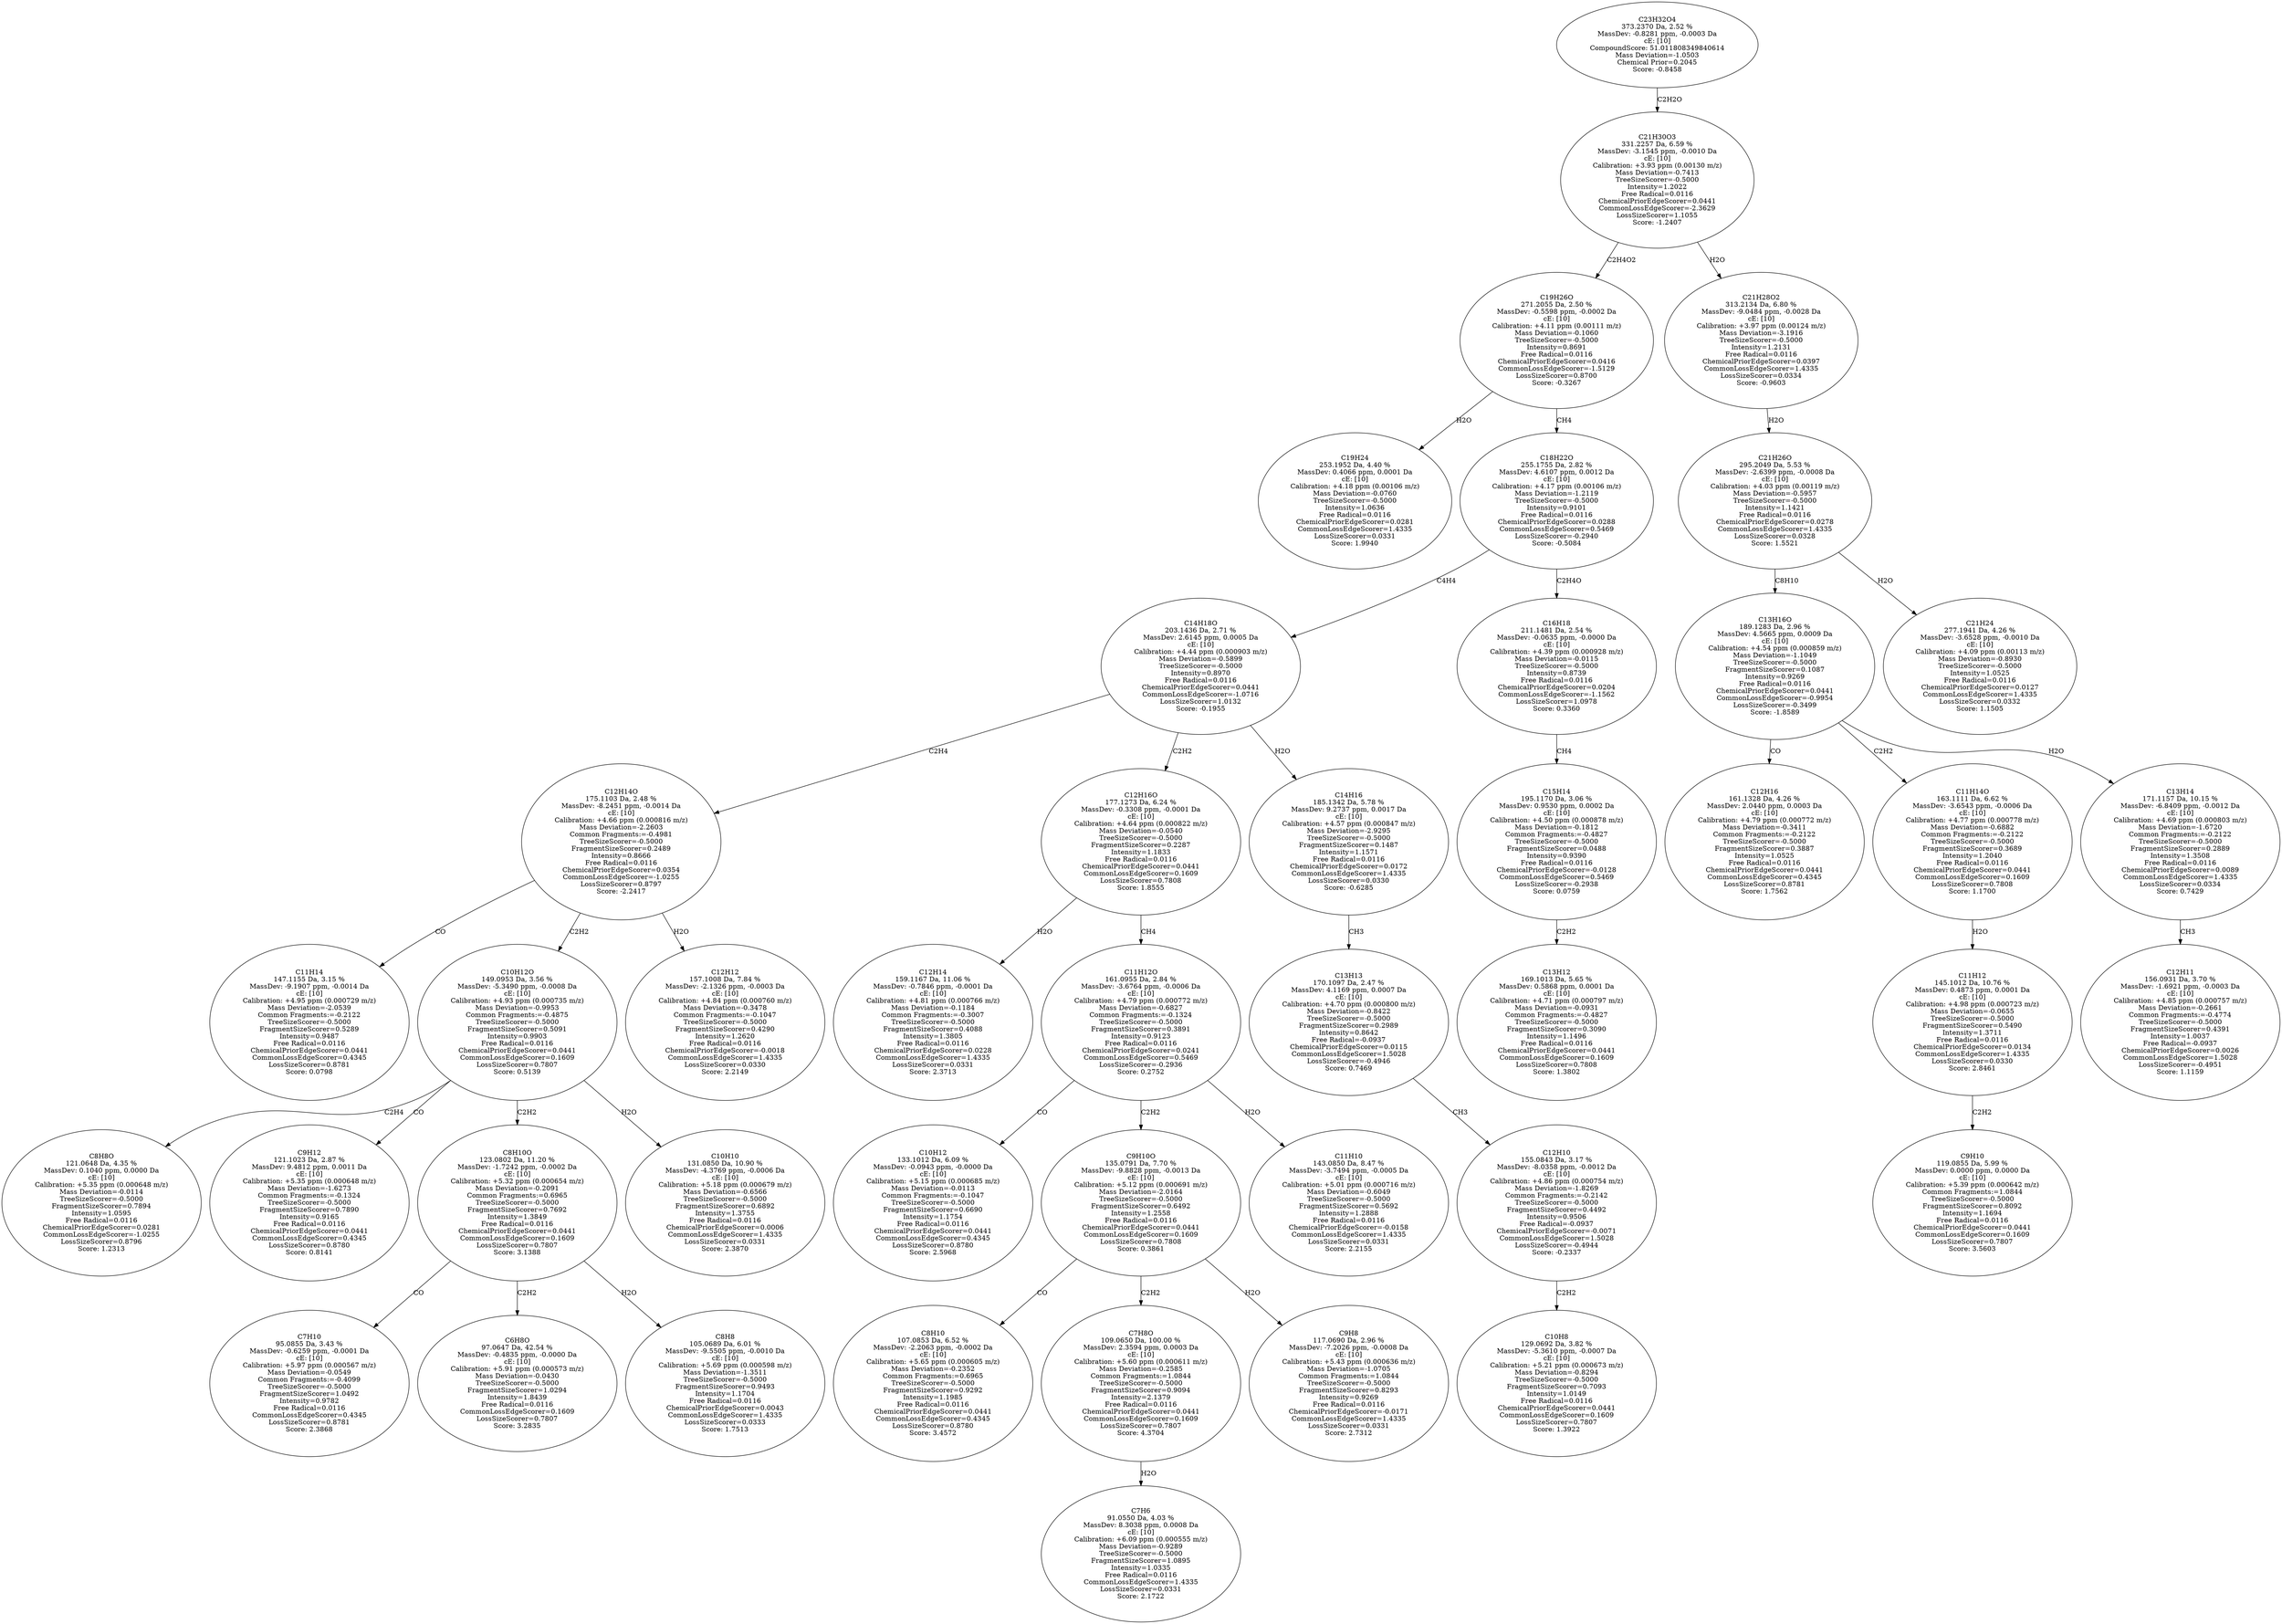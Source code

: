 strict digraph {
v1 [label="C19H24\n253.1952 Da, 4.40 %\nMassDev: 0.4066 ppm, 0.0001 Da\ncE: [10]\nCalibration: +4.18 ppm (0.00106 m/z)\nMass Deviation=-0.0760\nTreeSizeScorer=-0.5000\nIntensity=1.0636\nFree Radical=0.0116\nChemicalPriorEdgeScorer=0.0281\nCommonLossEdgeScorer=1.4335\nLossSizeScorer=0.0331\nScore: 1.9940"];
v2 [label="C11H14\n147.1155 Da, 3.15 %\nMassDev: -9.1907 ppm, -0.0014 Da\ncE: [10]\nCalibration: +4.95 ppm (0.000729 m/z)\nMass Deviation=-2.0539\nCommon Fragments:=-0.2122\nTreeSizeScorer=-0.5000\nFragmentSizeScorer=0.5289\nIntensity=0.9487\nFree Radical=0.0116\nChemicalPriorEdgeScorer=0.0441\nCommonLossEdgeScorer=0.4345\nLossSizeScorer=0.8781\nScore: 0.0798"];
v3 [label="C8H8O\n121.0648 Da, 4.35 %\nMassDev: 0.1040 ppm, 0.0000 Da\ncE: [10]\nCalibration: +5.35 ppm (0.000648 m/z)\nMass Deviation=-0.0114\nTreeSizeScorer=-0.5000\nFragmentSizeScorer=0.7894\nIntensity=1.0595\nFree Radical=0.0116\nChemicalPriorEdgeScorer=0.0281\nCommonLossEdgeScorer=-1.0255\nLossSizeScorer=0.8796\nScore: 1.2313"];
v4 [label="C9H12\n121.1023 Da, 2.87 %\nMassDev: 9.4812 ppm, 0.0011 Da\ncE: [10]\nCalibration: +5.35 ppm (0.000648 m/z)\nMass Deviation=-1.6273\nCommon Fragments:=-0.1324\nTreeSizeScorer=-0.5000\nFragmentSizeScorer=0.7890\nIntensity=0.9165\nFree Radical=0.0116\nChemicalPriorEdgeScorer=0.0441\nCommonLossEdgeScorer=0.4345\nLossSizeScorer=0.8780\nScore: 0.8141"];
v5 [label="C7H10\n95.0855 Da, 3.43 %\nMassDev: -0.6259 ppm, -0.0001 Da\ncE: [10]\nCalibration: +5.97 ppm (0.000567 m/z)\nMass Deviation=-0.0549\nCommon Fragments:=-0.4099\nTreeSizeScorer=-0.5000\nFragmentSizeScorer=1.0492\nIntensity=0.9782\nFree Radical=0.0116\nCommonLossEdgeScorer=0.4345\nLossSizeScorer=0.8781\nScore: 2.3868"];
v6 [label="C6H8O\n97.0647 Da, 42.54 %\nMassDev: -0.4835 ppm, -0.0000 Da\ncE: [10]\nCalibration: +5.91 ppm (0.000573 m/z)\nMass Deviation=-0.0430\nTreeSizeScorer=-0.5000\nFragmentSizeScorer=1.0294\nIntensity=1.8439\nFree Radical=0.0116\nCommonLossEdgeScorer=0.1609\nLossSizeScorer=0.7807\nScore: 3.2835"];
v7 [label="C8H8\n105.0689 Da, 6.01 %\nMassDev: -9.5505 ppm, -0.0010 Da\ncE: [10]\nCalibration: +5.69 ppm (0.000598 m/z)\nMass Deviation=-1.3511\nTreeSizeScorer=-0.5000\nFragmentSizeScorer=0.9493\nIntensity=1.1704\nFree Radical=0.0116\nChemicalPriorEdgeScorer=0.0043\nCommonLossEdgeScorer=1.4335\nLossSizeScorer=0.0333\nScore: 1.7513"];
v8 [label="C8H10O\n123.0802 Da, 11.20 %\nMassDev: -1.7242 ppm, -0.0002 Da\ncE: [10]\nCalibration: +5.32 ppm (0.000654 m/z)\nMass Deviation=-0.2091\nCommon Fragments:=0.6965\nTreeSizeScorer=-0.5000\nFragmentSizeScorer=0.7692\nIntensity=1.3849\nFree Radical=0.0116\nChemicalPriorEdgeScorer=0.0441\nCommonLossEdgeScorer=0.1609\nLossSizeScorer=0.7807\nScore: 3.1388"];
v9 [label="C10H10\n131.0850 Da, 10.90 %\nMassDev: -4.3769 ppm, -0.0006 Da\ncE: [10]\nCalibration: +5.18 ppm (0.000679 m/z)\nMass Deviation=-0.6566\nTreeSizeScorer=-0.5000\nFragmentSizeScorer=0.6892\nIntensity=1.3755\nFree Radical=0.0116\nChemicalPriorEdgeScorer=0.0006\nCommonLossEdgeScorer=1.4335\nLossSizeScorer=0.0331\nScore: 2.3870"];
v10 [label="C10H12O\n149.0953 Da, 3.56 %\nMassDev: -5.3490 ppm, -0.0008 Da\ncE: [10]\nCalibration: +4.93 ppm (0.000735 m/z)\nMass Deviation=-0.9953\nCommon Fragments:=-0.4875\nTreeSizeScorer=-0.5000\nFragmentSizeScorer=0.5091\nIntensity=0.9903\nFree Radical=0.0116\nChemicalPriorEdgeScorer=0.0441\nCommonLossEdgeScorer=0.1609\nLossSizeScorer=0.7807\nScore: 0.5139"];
v11 [label="C12H12\n157.1008 Da, 7.84 %\nMassDev: -2.1326 ppm, -0.0003 Da\ncE: [10]\nCalibration: +4.84 ppm (0.000760 m/z)\nMass Deviation=-0.3478\nCommon Fragments:=-0.1047\nTreeSizeScorer=-0.5000\nFragmentSizeScorer=0.4290\nIntensity=1.2620\nFree Radical=0.0116\nChemicalPriorEdgeScorer=-0.0018\nCommonLossEdgeScorer=1.4335\nLossSizeScorer=0.0330\nScore: 2.2149"];
v12 [label="C12H14O\n175.1103 Da, 2.48 %\nMassDev: -8.2451 ppm, -0.0014 Da\ncE: [10]\nCalibration: +4.66 ppm (0.000816 m/z)\nMass Deviation=-2.2603\nCommon Fragments:=-0.4981\nTreeSizeScorer=-0.5000\nFragmentSizeScorer=0.2489\nIntensity=0.8666\nFree Radical=0.0116\nChemicalPriorEdgeScorer=0.0354\nCommonLossEdgeScorer=-1.0255\nLossSizeScorer=0.8797\nScore: -2.2417"];
v13 [label="C12H14\n159.1167 Da, 11.06 %\nMassDev: -0.7846 ppm, -0.0001 Da\ncE: [10]\nCalibration: +4.81 ppm (0.000766 m/z)\nMass Deviation=-0.1184\nCommon Fragments:=-0.3007\nTreeSizeScorer=-0.5000\nFragmentSizeScorer=0.4088\nIntensity=1.3805\nFree Radical=0.0116\nChemicalPriorEdgeScorer=0.0228\nCommonLossEdgeScorer=1.4335\nLossSizeScorer=0.0331\nScore: 2.3713"];
v14 [label="C10H12\n133.1012 Da, 6.09 %\nMassDev: -0.0943 ppm, -0.0000 Da\ncE: [10]\nCalibration: +5.15 ppm (0.000685 m/z)\nMass Deviation=-0.0113\nCommon Fragments:=-0.1047\nTreeSizeScorer=-0.5000\nFragmentSizeScorer=0.6690\nIntensity=1.1754\nFree Radical=0.0116\nChemicalPriorEdgeScorer=0.0441\nCommonLossEdgeScorer=0.4345\nLossSizeScorer=0.8780\nScore: 2.5968"];
v15 [label="C8H10\n107.0853 Da, 6.52 %\nMassDev: -2.2063 ppm, -0.0002 Da\ncE: [10]\nCalibration: +5.65 ppm (0.000605 m/z)\nMass Deviation=-0.2352\nCommon Fragments:=0.6965\nTreeSizeScorer=-0.5000\nFragmentSizeScorer=0.9292\nIntensity=1.1985\nFree Radical=0.0116\nChemicalPriorEdgeScorer=0.0441\nCommonLossEdgeScorer=0.4345\nLossSizeScorer=0.8780\nScore: 3.4572"];
v16 [label="C7H6\n91.0550 Da, 4.03 %\nMassDev: 8.3038 ppm, 0.0008 Da\ncE: [10]\nCalibration: +6.09 ppm (0.000555 m/z)\nMass Deviation=-0.9289\nTreeSizeScorer=-0.5000\nFragmentSizeScorer=1.0895\nIntensity=1.0335\nFree Radical=0.0116\nCommonLossEdgeScorer=1.4335\nLossSizeScorer=0.0331\nScore: 2.1722"];
v17 [label="C7H8O\n109.0650 Da, 100.00 %\nMassDev: 2.3594 ppm, 0.0003 Da\ncE: [10]\nCalibration: +5.60 ppm (0.000611 m/z)\nMass Deviation=-0.2585\nCommon Fragments:=1.0844\nTreeSizeScorer=-0.5000\nFragmentSizeScorer=0.9094\nIntensity=2.1379\nFree Radical=0.0116\nChemicalPriorEdgeScorer=0.0441\nCommonLossEdgeScorer=0.1609\nLossSizeScorer=0.7807\nScore: 4.3704"];
v18 [label="C9H8\n117.0690 Da, 2.96 %\nMassDev: -7.2026 ppm, -0.0008 Da\ncE: [10]\nCalibration: +5.43 ppm (0.000636 m/z)\nMass Deviation=-1.0705\nCommon Fragments:=1.0844\nTreeSizeScorer=-0.5000\nFragmentSizeScorer=0.8293\nIntensity=0.9269\nFree Radical=0.0116\nChemicalPriorEdgeScorer=-0.0171\nCommonLossEdgeScorer=1.4335\nLossSizeScorer=0.0331\nScore: 2.7312"];
v19 [label="C9H10O\n135.0791 Da, 7.70 %\nMassDev: -9.8828 ppm, -0.0013 Da\ncE: [10]\nCalibration: +5.12 ppm (0.000691 m/z)\nMass Deviation=-2.0164\nTreeSizeScorer=-0.5000\nFragmentSizeScorer=0.6492\nIntensity=1.2558\nFree Radical=0.0116\nChemicalPriorEdgeScorer=0.0441\nCommonLossEdgeScorer=0.1609\nLossSizeScorer=0.7808\nScore: 0.3861"];
v20 [label="C11H10\n143.0850 Da, 8.47 %\nMassDev: -3.7494 ppm, -0.0005 Da\ncE: [10]\nCalibration: +5.01 ppm (0.000716 m/z)\nMass Deviation=-0.6049\nTreeSizeScorer=-0.5000\nFragmentSizeScorer=0.5692\nIntensity=1.2888\nFree Radical=0.0116\nChemicalPriorEdgeScorer=-0.0158\nCommonLossEdgeScorer=1.4335\nLossSizeScorer=0.0331\nScore: 2.2155"];
v21 [label="C11H12O\n161.0955 Da, 2.84 %\nMassDev: -3.6764 ppm, -0.0006 Da\ncE: [10]\nCalibration: +4.79 ppm (0.000772 m/z)\nMass Deviation=-0.6827\nCommon Fragments:=-0.1324\nTreeSizeScorer=-0.5000\nFragmentSizeScorer=0.3891\nIntensity=0.9123\nFree Radical=0.0116\nChemicalPriorEdgeScorer=0.0241\nCommonLossEdgeScorer=0.5469\nLossSizeScorer=-0.2936\nScore: 0.2752"];
v22 [label="C12H16O\n177.1273 Da, 6.24 %\nMassDev: -0.3308 ppm, -0.0001 Da\ncE: [10]\nCalibration: +4.64 ppm (0.000822 m/z)\nMass Deviation=-0.0540\nTreeSizeScorer=-0.5000\nFragmentSizeScorer=0.2287\nIntensity=1.1833\nFree Radical=0.0116\nChemicalPriorEdgeScorer=0.0441\nCommonLossEdgeScorer=0.1609\nLossSizeScorer=0.7808\nScore: 1.8555"];
v23 [label="C10H8\n129.0692 Da, 3.82 %\nMassDev: -5.3610 ppm, -0.0007 Da\ncE: [10]\nCalibration: +5.21 ppm (0.000673 m/z)\nMass Deviation=-0.8294\nTreeSizeScorer=-0.5000\nFragmentSizeScorer=0.7093\nIntensity=1.0149\nFree Radical=0.0116\nChemicalPriorEdgeScorer=0.0441\nCommonLossEdgeScorer=0.1609\nLossSizeScorer=0.7807\nScore: 1.3922"];
v24 [label="C12H10\n155.0843 Da, 3.17 %\nMassDev: -8.0358 ppm, -0.0012 Da\ncE: [10]\nCalibration: +4.86 ppm (0.000754 m/z)\nMass Deviation=-1.8269\nCommon Fragments:=-0.2142\nTreeSizeScorer=-0.5000\nFragmentSizeScorer=0.4492\nIntensity=0.9506\nFree Radical=-0.0937\nChemicalPriorEdgeScorer=-0.0071\nCommonLossEdgeScorer=1.5028\nLossSizeScorer=-0.4944\nScore: -0.2337"];
v25 [label="C13H13\n170.1097 Da, 2.47 %\nMassDev: 4.1169 ppm, 0.0007 Da\ncE: [10]\nCalibration: +4.70 ppm (0.000800 m/z)\nMass Deviation=-0.8422\nTreeSizeScorer=-0.5000\nFragmentSizeScorer=0.2989\nIntensity=0.8642\nFree Radical=-0.0937\nChemicalPriorEdgeScorer=0.0115\nCommonLossEdgeScorer=1.5028\nLossSizeScorer=-0.4946\nScore: 0.7469"];
v26 [label="C14H16\n185.1342 Da, 5.78 %\nMassDev: 9.2737 ppm, 0.0017 Da\ncE: [10]\nCalibration: +4.57 ppm (0.000847 m/z)\nMass Deviation=-2.9295\nTreeSizeScorer=-0.5000\nFragmentSizeScorer=0.1487\nIntensity=1.1571\nFree Radical=0.0116\nChemicalPriorEdgeScorer=0.0172\nCommonLossEdgeScorer=1.4335\nLossSizeScorer=0.0330\nScore: -0.6285"];
v27 [label="C14H18O\n203.1436 Da, 2.71 %\nMassDev: 2.6145 ppm, 0.0005 Da\ncE: [10]\nCalibration: +4.44 ppm (0.000903 m/z)\nMass Deviation=-0.5899\nTreeSizeScorer=-0.5000\nIntensity=0.8970\nFree Radical=0.0116\nChemicalPriorEdgeScorer=0.0441\nCommonLossEdgeScorer=-1.0716\nLossSizeScorer=1.0132\nScore: -0.1955"];
v28 [label="C13H12\n169.1013 Da, 5.65 %\nMassDev: 0.5868 ppm, 0.0001 Da\ncE: [10]\nCalibration: +4.71 ppm (0.000797 m/z)\nMass Deviation=-0.0931\nCommon Fragments:=-0.4827\nTreeSizeScorer=-0.5000\nFragmentSizeScorer=0.3090\nIntensity=1.1496\nFree Radical=0.0116\nChemicalPriorEdgeScorer=0.0441\nCommonLossEdgeScorer=0.1609\nLossSizeScorer=0.7808\nScore: 1.3802"];
v29 [label="C15H14\n195.1170 Da, 3.06 %\nMassDev: 0.9530 ppm, 0.0002 Da\ncE: [10]\nCalibration: +4.50 ppm (0.000878 m/z)\nMass Deviation=-0.1812\nCommon Fragments:=-0.4827\nTreeSizeScorer=-0.5000\nFragmentSizeScorer=0.0488\nIntensity=0.9390\nFree Radical=0.0116\nChemicalPriorEdgeScorer=-0.0128\nCommonLossEdgeScorer=0.5469\nLossSizeScorer=-0.2938\nScore: 0.0759"];
v30 [label="C16H18\n211.1481 Da, 2.54 %\nMassDev: -0.0635 ppm, -0.0000 Da\ncE: [10]\nCalibration: +4.39 ppm (0.000928 m/z)\nMass Deviation=-0.0115\nTreeSizeScorer=-0.5000\nIntensity=0.8739\nFree Radical=0.0116\nChemicalPriorEdgeScorer=0.0204\nCommonLossEdgeScorer=-1.1562\nLossSizeScorer=1.0978\nScore: 0.3360"];
v31 [label="C18H22O\n255.1755 Da, 2.82 %\nMassDev: 4.6107 ppm, 0.0012 Da\ncE: [10]\nCalibration: +4.17 ppm (0.00106 m/z)\nMass Deviation=-1.2119\nTreeSizeScorer=-0.5000\nIntensity=0.9101\nFree Radical=0.0116\nChemicalPriorEdgeScorer=0.0288\nCommonLossEdgeScorer=0.5469\nLossSizeScorer=-0.2940\nScore: -0.5084"];
v32 [label="C19H26O\n271.2055 Da, 2.50 %\nMassDev: -0.5598 ppm, -0.0002 Da\ncE: [10]\nCalibration: +4.11 ppm (0.00111 m/z)\nMass Deviation=-0.1060\nTreeSizeScorer=-0.5000\nIntensity=0.8691\nFree Radical=0.0116\nChemicalPriorEdgeScorer=0.0416\nCommonLossEdgeScorer=-1.5129\nLossSizeScorer=0.8700\nScore: -0.3267"];
v33 [label="C12H16\n161.1328 Da, 4.26 %\nMassDev: 2.0440 ppm, 0.0003 Da\ncE: [10]\nCalibration: +4.79 ppm (0.000772 m/z)\nMass Deviation=-0.3411\nCommon Fragments:=-0.2122\nTreeSizeScorer=-0.5000\nFragmentSizeScorer=0.3887\nIntensity=1.0525\nFree Radical=0.0116\nChemicalPriorEdgeScorer=0.0441\nCommonLossEdgeScorer=0.4345\nLossSizeScorer=0.8781\nScore: 1.7562"];
v34 [label="C9H10\n119.0855 Da, 5.99 %\nMassDev: 0.0000 ppm, 0.0000 Da\ncE: [10]\nCalibration: +5.39 ppm (0.000642 m/z)\nCommon Fragments:=1.0844\nTreeSizeScorer=-0.5000\nFragmentSizeScorer=0.8092\nIntensity=1.1694\nFree Radical=0.0116\nChemicalPriorEdgeScorer=0.0441\nCommonLossEdgeScorer=0.1609\nLossSizeScorer=0.7807\nScore: 3.5603"];
v35 [label="C11H12\n145.1012 Da, 10.76 %\nMassDev: 0.4873 ppm, 0.0001 Da\ncE: [10]\nCalibration: +4.98 ppm (0.000723 m/z)\nMass Deviation=-0.0655\nTreeSizeScorer=-0.5000\nFragmentSizeScorer=0.5490\nIntensity=1.3711\nFree Radical=0.0116\nChemicalPriorEdgeScorer=0.0134\nCommonLossEdgeScorer=1.4335\nLossSizeScorer=0.0330\nScore: 2.8461"];
v36 [label="C11H14O\n163.1111 Da, 6.62 %\nMassDev: -3.6543 ppm, -0.0006 Da\ncE: [10]\nCalibration: +4.77 ppm (0.000778 m/z)\nMass Deviation=-0.6882\nCommon Fragments:=-0.2122\nTreeSizeScorer=-0.5000\nFragmentSizeScorer=0.3689\nIntensity=1.2040\nFree Radical=0.0116\nChemicalPriorEdgeScorer=0.0441\nCommonLossEdgeScorer=0.1609\nLossSizeScorer=0.7808\nScore: 1.1700"];
v37 [label="C12H11\n156.0931 Da, 3.70 %\nMassDev: -1.6921 ppm, -0.0003 Da\ncE: [10]\nCalibration: +4.85 ppm (0.000757 m/z)\nMass Deviation=-0.2661\nCommon Fragments:=-0.4774\nTreeSizeScorer=-0.5000\nFragmentSizeScorer=0.4391\nIntensity=1.0037\nFree Radical=-0.0937\nChemicalPriorEdgeScorer=0.0026\nCommonLossEdgeScorer=1.5028\nLossSizeScorer=-0.4951\nScore: 1.1159"];
v38 [label="C13H14\n171.1157 Da, 10.15 %\nMassDev: -6.8409 ppm, -0.0012 Da\ncE: [10]\nCalibration: +4.69 ppm (0.000803 m/z)\nMass Deviation=-1.6720\nCommon Fragments:=-0.2122\nTreeSizeScorer=-0.5000\nFragmentSizeScorer=0.2889\nIntensity=1.3508\nFree Radical=0.0116\nChemicalPriorEdgeScorer=0.0089\nCommonLossEdgeScorer=1.4335\nLossSizeScorer=0.0334\nScore: 0.7429"];
v39 [label="C13H16O\n189.1283 Da, 2.96 %\nMassDev: 4.5665 ppm, 0.0009 Da\ncE: [10]\nCalibration: +4.54 ppm (0.000859 m/z)\nMass Deviation=-1.1049\nTreeSizeScorer=-0.5000\nFragmentSizeScorer=0.1087\nIntensity=0.9269\nFree Radical=0.0116\nChemicalPriorEdgeScorer=0.0441\nCommonLossEdgeScorer=-0.9954\nLossSizeScorer=-0.3499\nScore: -1.8589"];
v40 [label="C21H24\n277.1941 Da, 4.26 %\nMassDev: -3.6528 ppm, -0.0010 Da\ncE: [10]\nCalibration: +4.09 ppm (0.00113 m/z)\nMass Deviation=-0.8930\nTreeSizeScorer=-0.5000\nIntensity=1.0525\nFree Radical=0.0116\nChemicalPriorEdgeScorer=0.0127\nCommonLossEdgeScorer=1.4335\nLossSizeScorer=0.0332\nScore: 1.1505"];
v41 [label="C21H26O\n295.2049 Da, 5.53 %\nMassDev: -2.6399 ppm, -0.0008 Da\ncE: [10]\nCalibration: +4.03 ppm (0.00119 m/z)\nMass Deviation=-0.5957\nTreeSizeScorer=-0.5000\nIntensity=1.1421\nFree Radical=0.0116\nChemicalPriorEdgeScorer=0.0278\nCommonLossEdgeScorer=1.4335\nLossSizeScorer=0.0328\nScore: 1.5521"];
v42 [label="C21H28O2\n313.2134 Da, 6.80 %\nMassDev: -9.0484 ppm, -0.0028 Da\ncE: [10]\nCalibration: +3.97 ppm (0.00124 m/z)\nMass Deviation=-3.1916\nTreeSizeScorer=-0.5000\nIntensity=1.2131\nFree Radical=0.0116\nChemicalPriorEdgeScorer=0.0397\nCommonLossEdgeScorer=1.4335\nLossSizeScorer=0.0334\nScore: -0.9603"];
v43 [label="C21H30O3\n331.2257 Da, 6.59 %\nMassDev: -3.1545 ppm, -0.0010 Da\ncE: [10]\nCalibration: +3.93 ppm (0.00130 m/z)\nMass Deviation=-0.7413\nTreeSizeScorer=-0.5000\nIntensity=1.2022\nFree Radical=0.0116\nChemicalPriorEdgeScorer=0.0441\nCommonLossEdgeScorer=-2.3629\nLossSizeScorer=1.1055\nScore: -1.2407"];
v44 [label="C23H32O4\n373.2370 Da, 2.52 %\nMassDev: -0.8281 ppm, -0.0003 Da\ncE: [10]\nCompoundScore: 51.011808349840614\nMass Deviation=-1.0503\nChemical Prior=0.2045\nScore: -0.8458"];
v32 -> v1 [label="H2O"];
v12 -> v2 [label="CO"];
v10 -> v3 [label="C2H4"];
v10 -> v4 [label="CO"];
v8 -> v5 [label="CO"];
v8 -> v6 [label="C2H2"];
v8 -> v7 [label="H2O"];
v10 -> v8 [label="C2H2"];
v10 -> v9 [label="H2O"];
v12 -> v10 [label="C2H2"];
v12 -> v11 [label="H2O"];
v27 -> v12 [label="C2H4"];
v22 -> v13 [label="H2O"];
v21 -> v14 [label="CO"];
v19 -> v15 [label="CO"];
v17 -> v16 [label="H2O"];
v19 -> v17 [label="C2H2"];
v19 -> v18 [label="H2O"];
v21 -> v19 [label="C2H2"];
v21 -> v20 [label="H2O"];
v22 -> v21 [label="CH4"];
v27 -> v22 [label="C2H2"];
v24 -> v23 [label="C2H2"];
v25 -> v24 [label="CH3"];
v26 -> v25 [label="CH3"];
v27 -> v26 [label="H2O"];
v31 -> v27 [label="C4H4"];
v29 -> v28 [label="C2H2"];
v30 -> v29 [label="CH4"];
v31 -> v30 [label="C2H4O"];
v32 -> v31 [label="CH4"];
v43 -> v32 [label="C2H4O2"];
v39 -> v33 [label="CO"];
v35 -> v34 [label="C2H2"];
v36 -> v35 [label="H2O"];
v39 -> v36 [label="C2H2"];
v38 -> v37 [label="CH3"];
v39 -> v38 [label="H2O"];
v41 -> v39 [label="C8H10"];
v41 -> v40 [label="H2O"];
v42 -> v41 [label="H2O"];
v43 -> v42 [label="H2O"];
v44 -> v43 [label="C2H2O"];
}